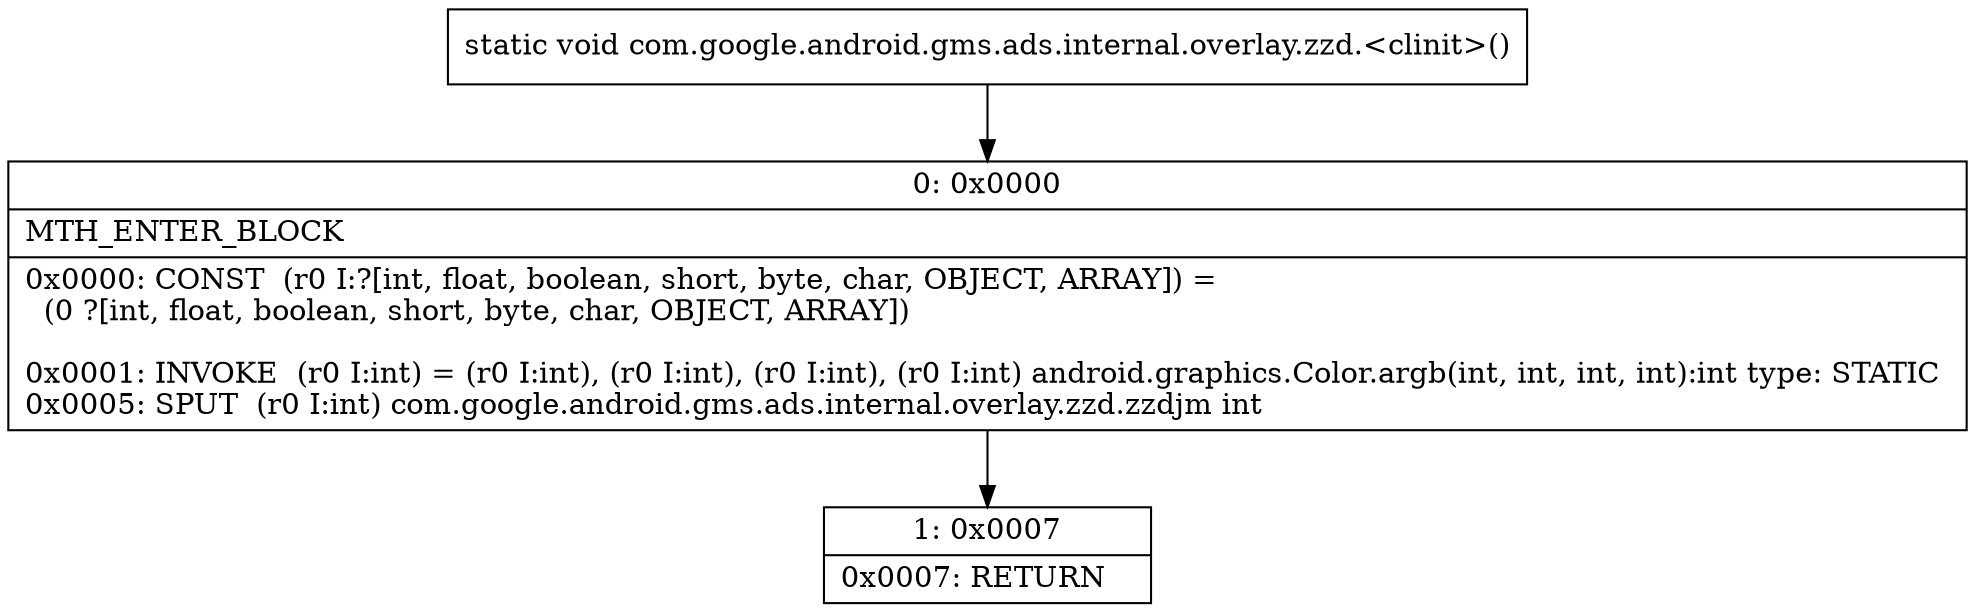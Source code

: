 digraph "CFG forcom.google.android.gms.ads.internal.overlay.zzd.\<clinit\>()V" {
Node_0 [shape=record,label="{0\:\ 0x0000|MTH_ENTER_BLOCK\l|0x0000: CONST  (r0 I:?[int, float, boolean, short, byte, char, OBJECT, ARRAY]) = \l  (0 ?[int, float, boolean, short, byte, char, OBJECT, ARRAY])\l \l0x0001: INVOKE  (r0 I:int) = (r0 I:int), (r0 I:int), (r0 I:int), (r0 I:int) android.graphics.Color.argb(int, int, int, int):int type: STATIC \l0x0005: SPUT  (r0 I:int) com.google.android.gms.ads.internal.overlay.zzd.zzdjm int \l}"];
Node_1 [shape=record,label="{1\:\ 0x0007|0x0007: RETURN   \l}"];
MethodNode[shape=record,label="{static void com.google.android.gms.ads.internal.overlay.zzd.\<clinit\>() }"];
MethodNode -> Node_0;
Node_0 -> Node_1;
}

